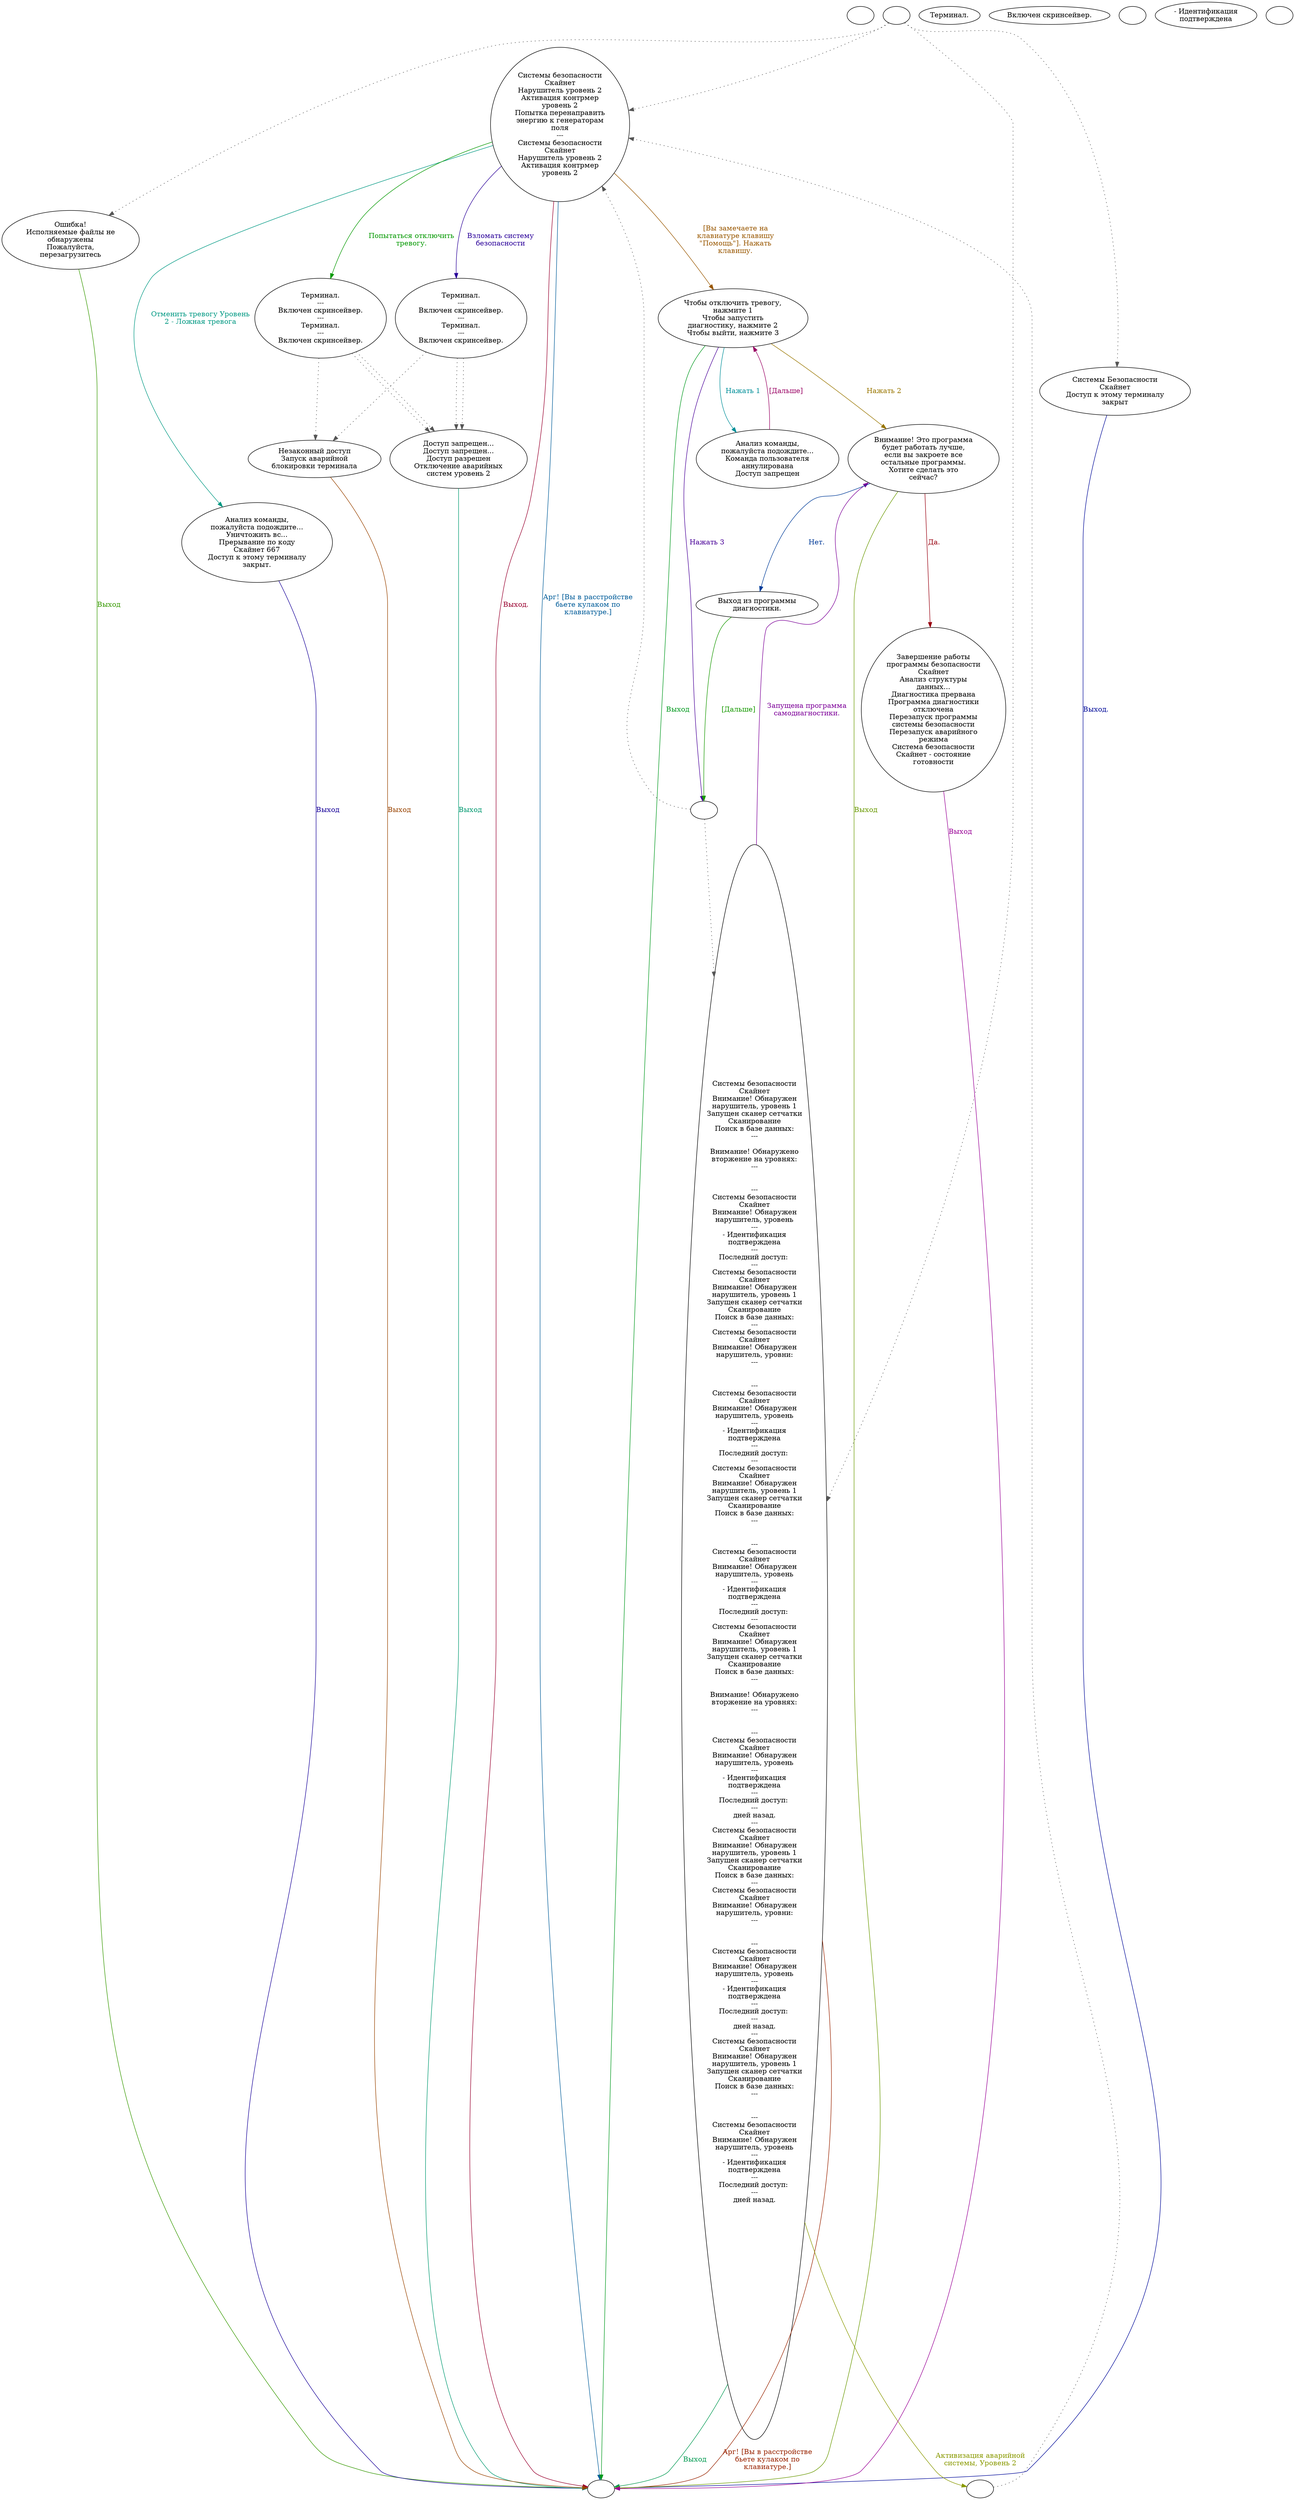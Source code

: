digraph wsterm2a {
  "start" [style=filled       fillcolor="#FFFFFF"       color="#000000"]
  "start" [label=""]
  "talk_p_proc" [style=filled       fillcolor="#FFFFFF"       color="#000000"]
  "talk_p_proc" -> "Node004" [style=dotted color="#555555"]
  "talk_p_proc" -> "Node003" [style=dotted color="#555555"]
  "talk_p_proc" -> "Node001" [style=dotted color="#555555"]
  "talk_p_proc" -> "Node002" [style=dotted color="#555555"]
  "talk_p_proc" [label=""]
  "look_at_p_proc" [style=filled       fillcolor="#FFFFFF"       color="#000000"]
  "look_at_p_proc" [label="Терминал."]
  "description_p_proc" [style=filled       fillcolor="#FFFFFF"       color="#000000"]
  "description_p_proc" [label="Включен скринсейвер."]
  "use_skill_on_p_proc" [style=filled       fillcolor="#FFFFFF"       color="#000000"]
  "use_skill_on_p_proc" [label=""]
  "use_p_proc" [style=filled       fillcolor="#FFFFFF"       color="#000000"]
  "use_p_proc" [label="- Идентификация\nподтверждена"]
  "damage_p_proc" [style=filled       fillcolor="#FFFFFF"       color="#000000"]
  "damage_p_proc" [label=""]
  "Node999" [style=filled       fillcolor="#FFFFFF"       color="#000000"]
  "Node999" [label=""]
  "Node001" [style=filled       fillcolor="#FFFFFF"       color="#000000"]
  "Node001" [label="Системы безопасности\nСкайнет\nНарушитель уровень 2\nАктивация контрмер\nуровень 2\nПопытка перенаправить\nэнергию к генераторам\nполя\n---\nСистемы безопасности\nСкайнет\nНарушитель уровень 2\nАктивация контрмер\nуровень 2"]
  "Node001" -> "Node016" [label="Отменить тревогу Уровень\n2 - Ложная тревога" color="#009983" fontcolor="#009983"]
  "Node001" -> "Node011" [label="[Вы замечаете на\nклавиатуре клавишу\n\"Помощь\"]. Нажать\nклавишу." color="#995700" fontcolor="#995700"]
  "Node001" -> "Node001a" [label="Взломать систему\nбезопасности" color="#2A0099" fontcolor="#2A0099"]
  "Node001" -> "Node001b" [label="Попытаться отключить\nтревогу." color="#039900" fontcolor="#039900"]
  "Node001" -> "Node999" [label="Выход." color="#99002F" fontcolor="#99002F"]
  "Node001" -> "Node999" [label="Арг! [Вы в расстройстве\nбьете кулаком по\nклавиатуре.]" color="#005C99" fontcolor="#005C99"]
  "Node001a" [style=filled       fillcolor="#FFFFFF"       color="#000000"]
  "Node001a" -> "Node014" [style=dotted color="#555555"]
  "Node001a" -> "Node014" [style=dotted color="#555555"]
  "Node001a" -> "Node015" [style=dotted color="#555555"]
  "Node001a" [label="Терминал.\n---\nВключен скринсейвер.\n---\nТерминал.\n---\nВключен скринсейвер."]
  "Node001b" [style=filled       fillcolor="#FFFFFF"       color="#000000"]
  "Node001b" -> "Node014" [style=dotted color="#555555"]
  "Node001b" -> "Node014" [style=dotted color="#555555"]
  "Node001b" -> "Node015" [style=dotted color="#555555"]
  "Node001b" [label="Терминал.\n---\nВключен скринсейвер.\n---\nТерминал.\n---\nВключен скринсейвер."]
  "Node002" [style=filled       fillcolor="#FFFFFF"       color="#000000"]
  "Node002" [label="Системы безопасности\nСкайнет\nВнимание! Обнаружен\nнарушитель, уровень 1\nЗапущен сканер сетчатки\nСканирование\nПоиск в базе данных:\n---\n\nВнимание! Обнаружено\nвторжение на уровнях:\n---\n\n                       \n---\nСистемы безопасности\nСкайнет\nВнимание! Обнаружен\nнарушитель, уровень\n---\n- Идентификация\nподтверждена\n---\nПоследний доступ: \n---\nСистемы безопасности\nСкайнет\nВнимание! Обнаружен\nнарушитель, уровень 1\nЗапущен сканер сетчатки\nСканирование\nПоиск в базе данных:\n---\nСистемы безопасности\nСкайнет\nВнимание! Обнаружен\nнарушитель, уровни:\n---\n\n\n---\nСистемы безопасности\nСкайнет\nВнимание! Обнаружен\nнарушитель, уровень\n---\n- Идентификация\nподтверждена\n---\nПоследний доступ: \n---\nСистемы безопасности\nСкайнет\nВнимание! Обнаружен\nнарушитель, уровень 1\nЗапущен сканер сетчатки\nСканирование\nПоиск в базе данных:\n---\n\n\n---\nСистемы безопасности\nСкайнет\nВнимание! Обнаружен\nнарушитель, уровень\n---\n- Идентификация\nподтверждена\n---\nПоследний доступ: \n---\nСистемы безопасности\nСкайнет\nВнимание! Обнаружен\nнарушитель, уровень 1\nЗапущен сканер сетчатки\nСканирование\nПоиск в базе данных:\n---\n\nВнимание! Обнаружено\nвторжение на уровнях:\n---\n\n                       \n---\nСистемы безопасности\nСкайнет\nВнимание! Обнаружен\nнарушитель, уровень\n---\n- Идентификация\nподтверждена\n---\nПоследний доступ: \n---\n дней назад. \n---\nСистемы безопасности\nСкайнет\nВнимание! Обнаружен\nнарушитель, уровень 1\nЗапущен сканер сетчатки\nСканирование\nПоиск в базе данных:\n---\nСистемы безопасности\nСкайнет\nВнимание! Обнаружен\nнарушитель, уровни:\n---\n\n\n---\nСистемы безопасности\nСкайнет\nВнимание! Обнаружен\nнарушитель, уровень\n---\n- Идентификация\nподтверждена\n---\nПоследний доступ: \n---\n дней назад. \n---\nСистемы безопасности\nСкайнет\nВнимание! Обнаружен\nнарушитель, уровень 1\nЗапущен сканер сетчатки\nСканирование\nПоиск в базе данных:\n---\n\n\n---\nСистемы безопасности\nСкайнет\nВнимание! Обнаружен\nнарушитель, уровень\n---\n- Идентификация\nподтверждена\n---\nПоследний доступ: \n---\n дней назад. "]
  "Node002" -> "Node002a" [label="Активизация аварийной\nсистемы, Уровень 2" color="#899900" fontcolor="#899900"]
  "Node002" -> "Node012" [label="Запущена программа\nсамодиагностики." color="#7D0099" fontcolor="#7D0099"]
  "Node002" -> "Node999" [label="Выход" color="#009950" fontcolor="#009950"]
  "Node002" -> "Node999" [label="Арг! [Вы в расстройстве\nбьете кулаком по\nклавиатуре.]" color="#992300" fontcolor="#992300"]
  "Node002a" [style=filled       fillcolor="#FFFFFF"       color="#000000"]
  "Node002a" -> "Node001" [style=dotted color="#555555"]
  "Node002a" [label=""]
  "Node003" [style=filled       fillcolor="#FFFFFF"       color="#000000"]
  "Node003" [label="Системы Безопасности\nСкайнет\nДоступ к этому терминалу\nзакрыт"]
  "Node003" -> "Node999" [label="Выход." color="#000999" fontcolor="#000999"]
  "Node004" [style=filled       fillcolor="#FFFFFF"       color="#000000"]
  "Node004" [label="Ошибка!\nИсполняемые файлы не\nобнаружены\nПожалуйста,\nперезагрузитесь"]
  "Node004" -> "Node999" [label="Выход" color="#369900" fontcolor="#369900"]
  "Node010" [style=filled       fillcolor="#FFFFFF"       color="#000000"]
  "Node010" [label="Анализ команды,\nпожалуйста подождите...\nКоманда пользователя\nаннулирована\nДоступ запрещен"]
  "Node010" -> "Node011" [label="[Дальше]" color="#990063" fontcolor="#990063"]
  "Node011" [style=filled       fillcolor="#FFFFFF"       color="#000000"]
  "Node011" [label="Чтобы отключить тревогу,\nнажмите 1\nЧтобы запустить\nдиагностику, нажмите 2\nЧтобы выйти, нажмите 3"]
  "Node011" -> "Node010" [label="Нажать 1" color="#008F99" fontcolor="#008F99"]
  "Node011" -> "Node012" [label="Нажать 2" color="#997600" fontcolor="#997600"]
  "Node011" -> "Node011a" [label="Нажать 3" color="#490099" fontcolor="#490099"]
  "Node011" -> "Node999" [label="Выход" color="#00991D" fontcolor="#00991D"]
  "Node011a" [style=filled       fillcolor="#FFFFFF"       color="#000000"]
  "Node011a" -> "Node001" [style=dotted color="#555555"]
  "Node011a" -> "Node002" [style=dotted color="#555555"]
  "Node011a" [label=""]
  "Node012" [style=filled       fillcolor="#FFFFFF"       color="#000000"]
  "Node012" [label="Внимание! Это программа\nбудет работать лучше,\nесли вы закроете все\nостальные программы.\nХотите сделать это\nсейчас?"]
  "Node012" -> "Node013" [label="Да." color="#990010" fontcolor="#990010"]
  "Node012" -> "Node017" [label="Нет." color="#003C99" fontcolor="#003C99"]
  "Node012" -> "Node999" [label="Выход" color="#699900" fontcolor="#699900"]
  "Node013" [style=filled       fillcolor="#FFFFFF"       color="#000000"]
  "Node013" [label="Завершение работы\nпрограммы безопасности\nСкайнет\nАнализ структуры\nданных...\nДиагностика прервана\nПрограмма диагностики\nотключена\nПерезапуск программы\nсистемы безопасности\nПерезапуск аварийного\nрежима\nСистема безопасности\nСкайнет - состояние\nготовности"]
  "Node013" -> "Node999" [label="Выход" color="#990096" fontcolor="#990096"]
  "Node014" [style=filled       fillcolor="#FFFFFF"       color="#000000"]
  "Node014" [label="Доступ запрещен...\nДоступ запрещен...\nДоступ разрешен\nОтключение аварийных\nсистем уровень 2"]
  "Node014" -> "Node999" [label="Выход" color="#009970" fontcolor="#009970"]
  "Node015" [style=filled       fillcolor="#FFFFFF"       color="#000000"]
  "Node015" [label="Незаконный доступ\nЗапуск аварийной\nблокировки терминала"]
  "Node015" -> "Node999" [label="Выход" color="#994300" fontcolor="#994300"]
  "Node016" [style=filled       fillcolor="#FFFFFF"       color="#000000"]
  "Node016" [label="Анализ команды,\nпожалуйста подождите...\nУничтожить вс...\nПрерывание по коду\nСкайнет 667\nДоступ к этому терминалу\nзакрыт."]
  "Node016" -> "Node999" [label="Выход" color="#160099" fontcolor="#160099"]
  "Node017" [style=filled       fillcolor="#FFFFFF"       color="#000000"]
  "Node017" [label="Выход из программы\nдиагностики."]
  "Node017" -> "Node011a" [label="[Дальше]" color="#169900" fontcolor="#169900"]
}